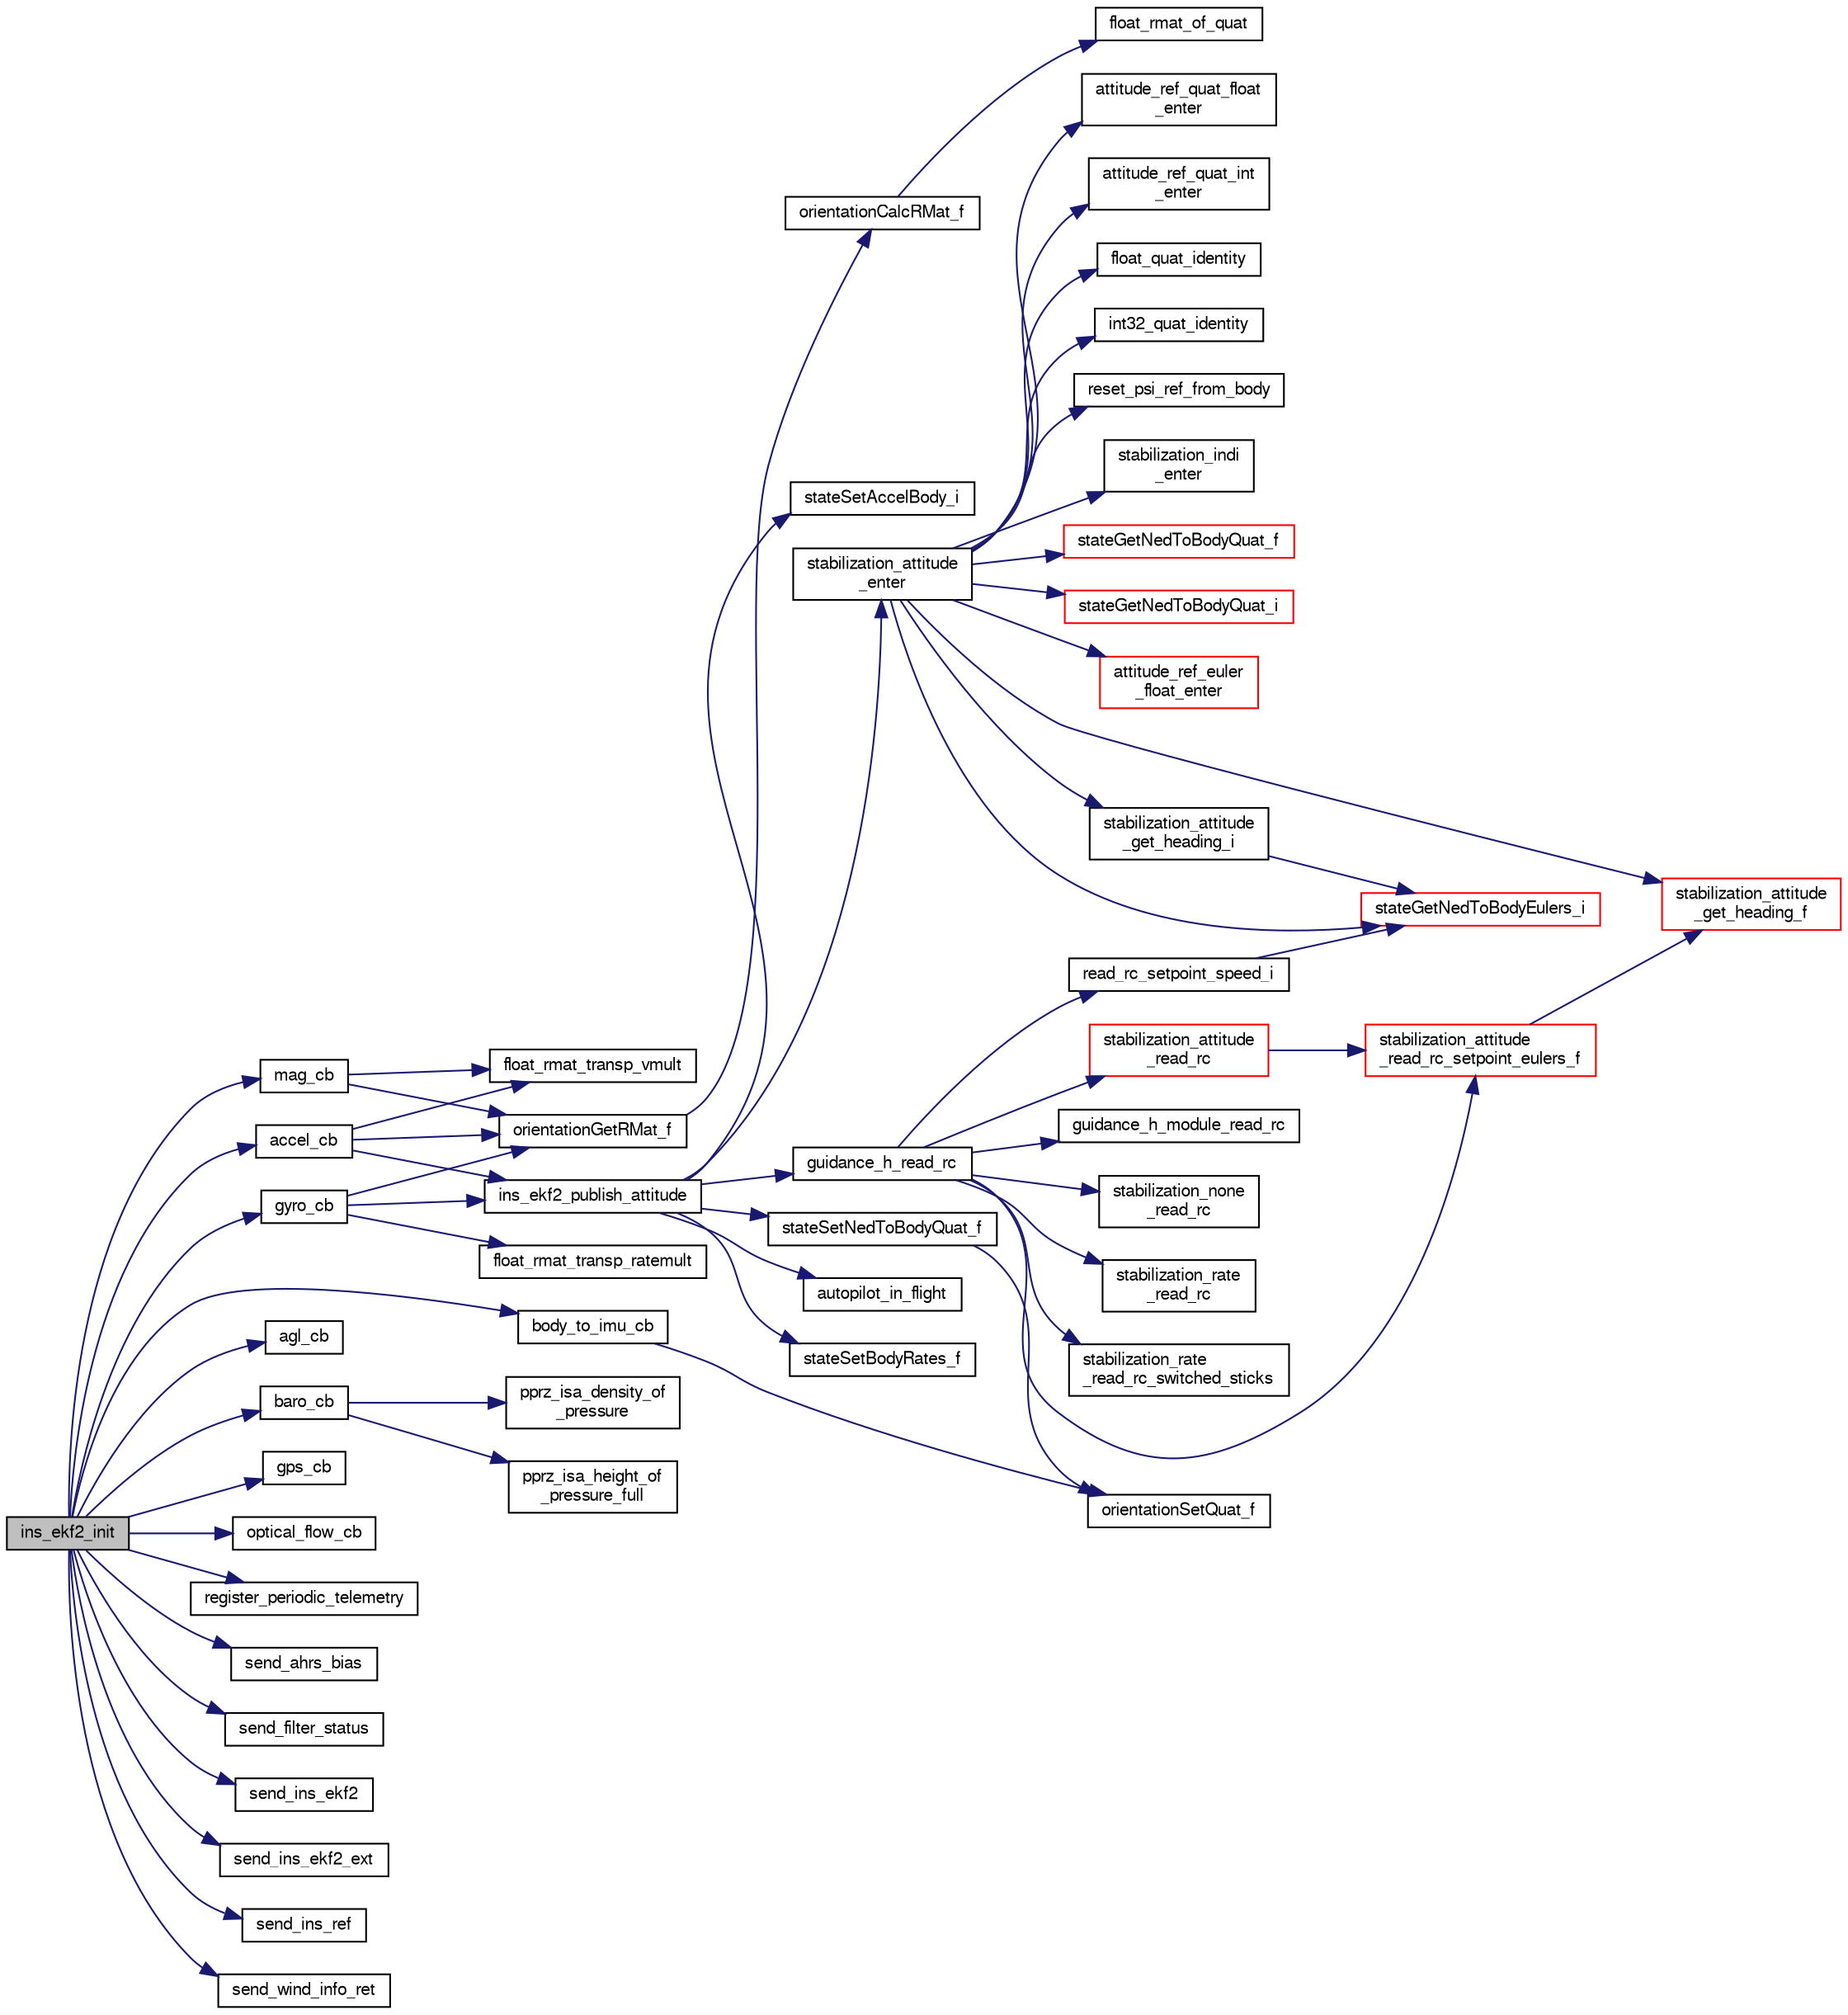 digraph "ins_ekf2_init"
{
  edge [fontname="FreeSans",fontsize="10",labelfontname="FreeSans",labelfontsize="10"];
  node [fontname="FreeSans",fontsize="10",shape=record];
  rankdir="LR";
  Node1 [label="ins_ekf2_init",height=0.2,width=0.4,color="black", fillcolor="grey75", style="filled", fontcolor="black"];
  Node1 -> Node2 [color="midnightblue",fontsize="10",style="solid",fontname="FreeSans"];
  Node2 [label="accel_cb",height=0.2,width=0.4,color="black", fillcolor="white", style="filled",URL="$ins__ekf2_8cpp.html#aacd6b1869f263f90a6f1fbe777a87793"];
  Node2 -> Node3 [color="midnightblue",fontsize="10",style="solid",fontname="FreeSans"];
  Node3 [label="float_rmat_transp_vmult",height=0.2,width=0.4,color="black", fillcolor="white", style="filled",URL="$group__math__algebra__float.html#gac852ba0c3ec48acfd8abaefbf933d4b6",tooltip="rotate 3D vector by transposed rotation matrix. "];
  Node2 -> Node4 [color="midnightblue",fontsize="10",style="solid",fontname="FreeSans"];
  Node4 [label="ins_ekf2_publish_attitude",height=0.2,width=0.4,color="black", fillcolor="white", style="filled",URL="$ins__ekf2_8cpp.html#ad0d967646b2cb048323e8545662428ed",tooltip="Publish the attitude and get the new state Directly called after a succeslfull gyro+accel reading..."];
  Node4 -> Node5 [color="midnightblue",fontsize="10",style="solid",fontname="FreeSans"];
  Node5 [label="stateSetNedToBodyQuat_f",height=0.2,width=0.4,color="black", fillcolor="white", style="filled",URL="$group__state__attitude.html#ga08c015e6feca07c5c0976f1d2d28c31e",tooltip="Set vehicle body attitude from quaternion (float). "];
  Node5 -> Node6 [color="midnightblue",fontsize="10",style="solid",fontname="FreeSans"];
  Node6 [label="orientationSetQuat_f",height=0.2,width=0.4,color="black", fillcolor="white", style="filled",URL="$group__math__orientation__representation.html#ga35d21d17eb2d2ef8352f0aceb8ad7001",tooltip="Set vehicle body attitude from quaternion (float). "];
  Node4 -> Node7 [color="midnightblue",fontsize="10",style="solid",fontname="FreeSans"];
  Node7 [label="guidance_h_read_rc",height=0.2,width=0.4,color="black", fillcolor="white", style="filled",URL="$rotorcraft_2guidance_2guidance__h_8c.html#a1ad9b20a107ab0ded48adde7adb6fed0"];
  Node7 -> Node8 [color="midnightblue",fontsize="10",style="solid",fontname="FreeSans"];
  Node8 [label="guidance_h_module_read_rc",height=0.2,width=0.4,color="black", fillcolor="white", style="filled",URL="$ctrl__module__innerloop__demo_8c.html#a4c33bfc7d07ffb6d33a1af63799da082"];
  Node7 -> Node9 [color="midnightblue",fontsize="10",style="solid",fontname="FreeSans"];
  Node9 [label="read_rc_setpoint_speed_i",height=0.2,width=0.4,color="black", fillcolor="white", style="filled",URL="$rotorcraft_2guidance_2guidance__h_8c.html#a964e1aa38b15b12daa52eb67aa1e9648",tooltip="read speed setpoint from RC "];
  Node9 -> Node10 [color="midnightblue",fontsize="10",style="solid",fontname="FreeSans"];
  Node10 [label="stateGetNedToBodyEulers_i",height=0.2,width=0.4,color="red", fillcolor="white", style="filled",URL="$group__state__attitude.html#ga5ae8778366c1fad669189cb2def40792",tooltip="Get vehicle body attitude euler angles (int). "];
  Node7 -> Node11 [color="midnightblue",fontsize="10",style="solid",fontname="FreeSans"];
  Node11 [label="stabilization_attitude\l_read_rc",height=0.2,width=0.4,color="red", fillcolor="white", style="filled",URL="$rotorcraft_2stabilization_2stabilization__attitude_8h.html#ad17347abf36f7dfc4abb0218f10b5f09"];
  Node11 -> Node12 [color="midnightblue",fontsize="10",style="solid",fontname="FreeSans"];
  Node12 [label="stabilization_attitude\l_read_rc_setpoint_eulers_f",height=0.2,width=0.4,color="red", fillcolor="white", style="filled",URL="$stabilization__attitude__rc__setpoint_8c.html#af0d1b8fcfd61727710cae059e8581fb1"];
  Node12 -> Node13 [color="midnightblue",fontsize="10",style="solid",fontname="FreeSans"];
  Node13 [label="stabilization_attitude\l_get_heading_f",height=0.2,width=0.4,color="red", fillcolor="white", style="filled",URL="$stabilization__attitude__rc__setpoint_8c.html#aef31d05722347c8213ef503f5c6f1113"];
  Node7 -> Node12 [color="midnightblue",fontsize="10",style="solid",fontname="FreeSans"];
  Node7 -> Node14 [color="midnightblue",fontsize="10",style="solid",fontname="FreeSans"];
  Node14 [label="stabilization_none\l_read_rc",height=0.2,width=0.4,color="black", fillcolor="white", style="filled",URL="$stabilization__none_8c.html#a39657270c342b5a7f44894f10b5ad946"];
  Node7 -> Node15 [color="midnightblue",fontsize="10",style="solid",fontname="FreeSans"];
  Node15 [label="stabilization_rate\l_read_rc",height=0.2,width=0.4,color="black", fillcolor="white", style="filled",URL="$stabilization__rate_8c.html#a007715357d8063fa371fb07433a1e3d7"];
  Node7 -> Node16 [color="midnightblue",fontsize="10",style="solid",fontname="FreeSans"];
  Node16 [label="stabilization_rate\l_read_rc_switched_sticks",height=0.2,width=0.4,color="black", fillcolor="white", style="filled",URL="$stabilization__rate_8c.html#aa74f5f2b4c549269f6ca18638acd8c5e"];
  Node4 -> Node17 [color="midnightblue",fontsize="10",style="solid",fontname="FreeSans"];
  Node17 [label="autopilot_in_flight",height=0.2,width=0.4,color="black", fillcolor="white", style="filled",URL="$autopilot_8c.html#aa0968d46fbee148348a7e062afac69a6",tooltip="get in_flight flag "];
  Node4 -> Node18 [color="midnightblue",fontsize="10",style="solid",fontname="FreeSans"];
  Node18 [label="stabilization_attitude\l_enter",height=0.2,width=0.4,color="black", fillcolor="white", style="filled",URL="$rotorcraft_2stabilization_2stabilization__attitude_8h.html#a23f862ca823e6fd23fc9c111178be077"];
  Node18 -> Node19 [color="midnightblue",fontsize="10",style="solid",fontname="FreeSans"];
  Node19 [label="attitude_ref_euler\l_float_enter",height=0.2,width=0.4,color="red", fillcolor="white", style="filled",URL="$stabilization__attitude__ref__euler__float_8c.html#a7fcefe5e6328d89221e00a1c285d018a"];
  Node18 -> Node20 [color="midnightblue",fontsize="10",style="solid",fontname="FreeSans"];
  Node20 [label="attitude_ref_quat_float\l_enter",height=0.2,width=0.4,color="black", fillcolor="white", style="filled",URL="$stabilization__attitude__ref__quat__float_8c.html#a7db3c49e65e9d2d4d273b1eaf4a7243b"];
  Node18 -> Node21 [color="midnightblue",fontsize="10",style="solid",fontname="FreeSans"];
  Node21 [label="attitude_ref_quat_int\l_enter",height=0.2,width=0.4,color="black", fillcolor="white", style="filled",URL="$stabilization__attitude__ref__quat__int_8c.html#a56fb443fa60679e83c39b986a94810dc"];
  Node18 -> Node22 [color="midnightblue",fontsize="10",style="solid",fontname="FreeSans"];
  Node22 [label="float_quat_identity",height=0.2,width=0.4,color="black", fillcolor="white", style="filled",URL="$group__math__algebra__float.html#ga0f036208343a764a0c1616264dbe31ca",tooltip="initialises a quaternion to identity "];
  Node18 -> Node23 [color="midnightblue",fontsize="10",style="solid",fontname="FreeSans"];
  Node23 [label="int32_quat_identity",height=0.2,width=0.4,color="black", fillcolor="white", style="filled",URL="$group__math__algebra__int.html#ga698f3fc474f66517868238f6f6b08fca",tooltip="initialises a quaternion to identity "];
  Node18 -> Node24 [color="midnightblue",fontsize="10",style="solid",fontname="FreeSans"];
  Node24 [label="reset_psi_ref_from_body",height=0.2,width=0.4,color="black", fillcolor="white", style="filled",URL="$stabilization__attitude__euler__int_8c.html#a60f842edfa8dd98a227f18def04a0b55"];
  Node18 -> Node13 [color="midnightblue",fontsize="10",style="solid",fontname="FreeSans"];
  Node18 -> Node25 [color="midnightblue",fontsize="10",style="solid",fontname="FreeSans"];
  Node25 [label="stabilization_attitude\l_get_heading_i",height=0.2,width=0.4,color="black", fillcolor="white", style="filled",URL="$stabilization__attitude__rc__setpoint_8c.html#a1270210b635f040b5bdd7d974f29c71f"];
  Node25 -> Node10 [color="midnightblue",fontsize="10",style="solid",fontname="FreeSans"];
  Node18 -> Node26 [color="midnightblue",fontsize="10",style="solid",fontname="FreeSans"];
  Node26 [label="stabilization_indi\l_enter",height=0.2,width=0.4,color="black", fillcolor="white", style="filled",URL="$stabilization__indi_8c.html#a121fd732c65156adade05ffb27fbaf52",tooltip="Function that resets important values upon engaging INDI. "];
  Node18 -> Node10 [color="midnightblue",fontsize="10",style="solid",fontname="FreeSans"];
  Node18 -> Node27 [color="midnightblue",fontsize="10",style="solid",fontname="FreeSans"];
  Node27 [label="stateGetNedToBodyQuat_f",height=0.2,width=0.4,color="red", fillcolor="white", style="filled",URL="$group__state__attitude.html#gae03bd8f94b7150506835b77060b73311",tooltip="Get vehicle body attitude quaternion (float). "];
  Node18 -> Node28 [color="midnightblue",fontsize="10",style="solid",fontname="FreeSans"];
  Node28 [label="stateGetNedToBodyQuat_i",height=0.2,width=0.4,color="red", fillcolor="white", style="filled",URL="$group__state__attitude.html#ga28e5de0a4822cabcfe8350e2343111ce",tooltip="Get vehicle body attitude quaternion (int). "];
  Node4 -> Node29 [color="midnightblue",fontsize="10",style="solid",fontname="FreeSans"];
  Node29 [label="stateSetBodyRates_f",height=0.2,width=0.4,color="black", fillcolor="white", style="filled",URL="$group__state__rate.html#ga81d506386a5e2842d7e37cb6e1dbf252",tooltip="Set vehicle body angular rate (float). "];
  Node4 -> Node30 [color="midnightblue",fontsize="10",style="solid",fontname="FreeSans"];
  Node30 [label="stateSetAccelBody_i",height=0.2,width=0.4,color="black", fillcolor="white", style="filled",URL="$group__state__velocity.html#ga20df8dd6eb07f3e70051e3b9809b1e60",tooltip="Set acceleration in Body coordinates (int). "];
  Node2 -> Node31 [color="midnightblue",fontsize="10",style="solid",fontname="FreeSans"];
  Node31 [label="orientationGetRMat_f",height=0.2,width=0.4,color="black", fillcolor="white", style="filled",URL="$group__math__orientation__representation.html#gadad1660d6ec48c67423b76622ce80b51",tooltip="Get vehicle body attitude rotation matrix (float). "];
  Node31 -> Node32 [color="midnightblue",fontsize="10",style="solid",fontname="FreeSans"];
  Node32 [label="orientationCalcRMat_f",height=0.2,width=0.4,color="black", fillcolor="white", style="filled",URL="$group__math__orientation__representation.html#ga3394d93b976378bb5c9ddea8d7960eeb"];
  Node32 -> Node33 [color="midnightblue",fontsize="10",style="solid",fontname="FreeSans"];
  Node33 [label="float_rmat_of_quat",height=0.2,width=0.4,color="black", fillcolor="white", style="filled",URL="$group__math__algebra__float.html#ga4f32e245bb37ef9fdf43872080f63fbc"];
  Node1 -> Node34 [color="midnightblue",fontsize="10",style="solid",fontname="FreeSans"];
  Node34 [label="agl_cb",height=0.2,width=0.4,color="black", fillcolor="white", style="filled",URL="$ins__ekf2_8cpp.html#a7266d71f926f1ff406cde1f6067177ac"];
  Node1 -> Node35 [color="midnightblue",fontsize="10",style="solid",fontname="FreeSans"];
  Node35 [label="baro_cb",height=0.2,width=0.4,color="black", fillcolor="white", style="filled",URL="$ins__ekf2_8cpp.html#a92209191a3ecc53fc4adaafd0fe82933"];
  Node35 -> Node36 [color="midnightblue",fontsize="10",style="solid",fontname="FreeSans"];
  Node36 [label="pprz_isa_density_of\l_pressure",height=0.2,width=0.4,color="black", fillcolor="white", style="filled",URL="$group__math__isa.html#ga32d12d97de86914bf958b090da30f6e5",tooltip="Get the air density (rho) from a given pressure and temperature. "];
  Node35 -> Node37 [color="midnightblue",fontsize="10",style="solid",fontname="FreeSans"];
  Node37 [label="pprz_isa_height_of\l_pressure_full",height=0.2,width=0.4,color="black", fillcolor="white", style="filled",URL="$group__math__isa.html#gaf1eda8b09fa91ba53444be5c8e009994",tooltip="Get relative altitude from pressure (using full equation). "];
  Node1 -> Node38 [color="midnightblue",fontsize="10",style="solid",fontname="FreeSans"];
  Node38 [label="body_to_imu_cb",height=0.2,width=0.4,color="black", fillcolor="white", style="filled",URL="$ins__ekf2_8cpp.html#ab5f6300c213088a4ea0598baafb5e736"];
  Node38 -> Node6 [color="midnightblue",fontsize="10",style="solid",fontname="FreeSans"];
  Node1 -> Node39 [color="midnightblue",fontsize="10",style="solid",fontname="FreeSans"];
  Node39 [label="gps_cb",height=0.2,width=0.4,color="black", fillcolor="white", style="filled",URL="$ins__ekf2_8cpp.html#a1c1656ce80fe1f1ad49fea691164dbf8"];
  Node1 -> Node40 [color="midnightblue",fontsize="10",style="solid",fontname="FreeSans"];
  Node40 [label="gyro_cb",height=0.2,width=0.4,color="black", fillcolor="white", style="filled",URL="$ins__ekf2_8cpp.html#a47e1ea35fdb43af72537c6c9f38b889d"];
  Node40 -> Node41 [color="midnightblue",fontsize="10",style="solid",fontname="FreeSans"];
  Node41 [label="float_rmat_transp_ratemult",height=0.2,width=0.4,color="black", fillcolor="white", style="filled",URL="$group__math__algebra__float.html#gaaf793c59eaba758a63cf467c377ea532",tooltip="rotate anglular rates by transposed rotation matrix. "];
  Node40 -> Node4 [color="midnightblue",fontsize="10",style="solid",fontname="FreeSans"];
  Node40 -> Node31 [color="midnightblue",fontsize="10",style="solid",fontname="FreeSans"];
  Node1 -> Node42 [color="midnightblue",fontsize="10",style="solid",fontname="FreeSans"];
  Node42 [label="mag_cb",height=0.2,width=0.4,color="black", fillcolor="white", style="filled",URL="$ins__ekf2_8cpp.html#a49cc1e545848b85016af530049991c02"];
  Node42 -> Node31 [color="midnightblue",fontsize="10",style="solid",fontname="FreeSans"];
  Node42 -> Node3 [color="midnightblue",fontsize="10",style="solid",fontname="FreeSans"];
  Node1 -> Node43 [color="midnightblue",fontsize="10",style="solid",fontname="FreeSans"];
  Node43 [label="optical_flow_cb",height=0.2,width=0.4,color="black", fillcolor="white", style="filled",URL="$ins__ekf2_8cpp.html#a3ee22d5c97c601731a135c1104958a4f"];
  Node1 -> Node44 [color="midnightblue",fontsize="10",style="solid",fontname="FreeSans"];
  Node44 [label="register_periodic_telemetry",height=0.2,width=0.4,color="black", fillcolor="white", style="filled",URL="$telemetry_8c.html#a8b8cf43739f06c54d16370c141b541a0",tooltip="Register a telemetry callback function. "];
  Node1 -> Node45 [color="midnightblue",fontsize="10",style="solid",fontname="FreeSans"];
  Node45 [label="send_ahrs_bias",height=0.2,width=0.4,color="black", fillcolor="white", style="filled",URL="$ins__ekf2_8cpp.html#afcaf83e494c099d08de45255037c3769"];
  Node1 -> Node46 [color="midnightblue",fontsize="10",style="solid",fontname="FreeSans"];
  Node46 [label="send_filter_status",height=0.2,width=0.4,color="black", fillcolor="white", style="filled",URL="$ins__ekf2_8cpp.html#a85585514fc863f0407a3f5e85ad9d398"];
  Node1 -> Node47 [color="midnightblue",fontsize="10",style="solid",fontname="FreeSans"];
  Node47 [label="send_ins_ekf2",height=0.2,width=0.4,color="black", fillcolor="white", style="filled",URL="$ins__ekf2_8cpp.html#a30d9ada33d7b018cc4b2447c4d7ba155"];
  Node1 -> Node48 [color="midnightblue",fontsize="10",style="solid",fontname="FreeSans"];
  Node48 [label="send_ins_ekf2_ext",height=0.2,width=0.4,color="black", fillcolor="white", style="filled",URL="$ins__ekf2_8cpp.html#a35fe77bf44c50dfd7f7d4e332fc525a8"];
  Node1 -> Node49 [color="midnightblue",fontsize="10",style="solid",fontname="FreeSans"];
  Node49 [label="send_ins_ref",height=0.2,width=0.4,color="black", fillcolor="white", style="filled",URL="$ins__ekf2_8cpp.html#a6f4ee4900038e15bf441a679acfa913a"];
  Node1 -> Node50 [color="midnightblue",fontsize="10",style="solid",fontname="FreeSans"];
  Node50 [label="send_wind_info_ret",height=0.2,width=0.4,color="black", fillcolor="white", style="filled",URL="$ins__ekf2_8cpp.html#a9c47b470f3d0e28b4119708b5b106306"];
}
